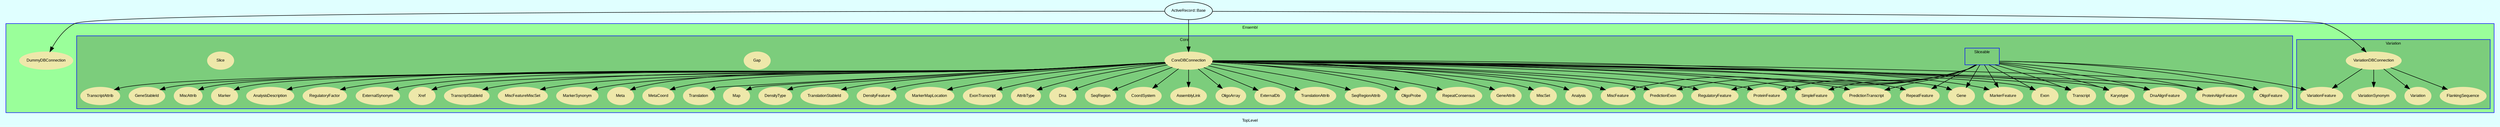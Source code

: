 digraph TopLevel {
    compound = true
    bgcolor = lightcyan1
    fontname = Arial
    fontsize = 8
    label = "TopLevel"
    node [
        fontname = Arial,
        fontsize = 8,
        color = black
    ]

    ActiveRecord__Base [
        URL = "classes/ActiveRecord/Base.html",
        label = "ActiveRecord::Base"
    ]

    ActiveRecord__Base -> Ensembl__DummyDBConnection [

    ]

    Ensembl__Core__Sliceable -> Ensembl__Variation__VariationFeature [
        ltail = cluster_Ensembl__Core__Sliceable
    ]

    Ensembl__Variation__VariationDBConnection -> Ensembl__Variation__VariationFeature [

    ]

    ActiveRecord__Base -> Ensembl__Variation__VariationDBConnection [

    ]

    Ensembl__Variation__VariationDBConnection -> Ensembl__Variation__FlankingSequence [

    ]

    Ensembl__Variation__VariationDBConnection -> Ensembl__Variation__VariationSynonym [

    ]

    Ensembl__Variation__VariationDBConnection -> Ensembl__Variation__Variation [

    ]

    Ensembl__Core__CoreDBConnection -> Ensembl__Core__RegulatoryFactor [

    ]

    Ensembl__Core__CoreDBConnection -> Ensembl__Core__SeqRegionAttrib [

    ]

    Ensembl__Core__CoreDBConnection -> Ensembl__Core__MiscSet [

    ]

    Ensembl__Core__Sliceable -> Ensembl__Core__Exon [
        ltail = cluster_Ensembl__Core__Sliceable
    ]

    Ensembl__Core__CoreDBConnection -> Ensembl__Core__Exon [

    ]

    Ensembl__Core__CoreDBConnection -> Ensembl__Core__AssemblyLink [

    ]

    Ensembl__Core__Sliceable -> Ensembl__Core__Transcript [
        ltail = cluster_Ensembl__Core__Sliceable
    ]

    Ensembl__Core__CoreDBConnection -> Ensembl__Core__Transcript [

    ]

    Ensembl__Core__Sliceable -> Ensembl__Core__Karyotype [
        ltail = cluster_Ensembl__Core__Sliceable
    ]

    Ensembl__Core__CoreDBConnection -> Ensembl__Core__Karyotype [

    ]

    Ensembl__Core__Sliceable -> Ensembl__Core__DnaAlignFeature [
        ltail = cluster_Ensembl__Core__Sliceable
    ]

    Ensembl__Core__CoreDBConnection -> Ensembl__Core__DnaAlignFeature [

    ]

    Ensembl__Core__CoreDBConnection -> Ensembl__Core__MarkerMapLocation [

    ]

    Ensembl__Core__CoreDBConnection -> Ensembl__Core__ExonTranscript [

    ]

    Ensembl__Core__CoreDBConnection -> Ensembl__Core__Dna [

    ]

    Ensembl__Core__Sliceable -> Ensembl__Core__ProteinAlignFeature [
        ltail = cluster_Ensembl__Core__Sliceable
    ]

    Ensembl__Core__CoreDBConnection -> Ensembl__Core__ProteinAlignFeature [

    ]

    Ensembl__Core__Sliceable -> Ensembl__Core__OligoFeature [
        ltail = cluster_Ensembl__Core__Sliceable
    ]

    Ensembl__Core__CoreDBConnection -> Ensembl__Core__OligoFeature [

    ]

    Ensembl__Core__CoreDBConnection -> Ensembl__Core__GeneAttrib [

    ]

    Ensembl__Core__Sliceable -> Ensembl__Core__MiscFeature [
        ltail = cluster_Ensembl__Core__Sliceable
    ]

    Ensembl__Core__CoreDBConnection -> Ensembl__Core__MiscFeature [

    ]

    Ensembl__Core__CoreDBConnection -> Ensembl__Core__TranscriptAttrib [

    ]

    Ensembl__Core__CoreDBConnection -> Ensembl__Core__GeneStableId [

    ]

    Ensembl__Core__CoreDBConnection -> Ensembl__Core__MiscAttrib [

    ]

    Ensembl__Core__CoreDBConnection -> Ensembl__Core__Marker [

    ]

    Ensembl__Core__CoreDBConnection -> Ensembl__Core__AnalysisDescription [

    ]

    ActiveRecord__Base -> Ensembl__Core__CoreDBConnection [

    ]

    Ensembl__Core__Sliceable -> Ensembl__Core__PredictionExon [
        ltail = cluster_Ensembl__Core__Sliceable
    ]

    Ensembl__Core__CoreDBConnection -> Ensembl__Core__PredictionExon [

    ]

    Ensembl__Core__CoreDBConnection -> Ensembl__Core__ExternalSynonym [

    ]

    Ensembl__Core__CoreDBConnection -> Ensembl__Core__Xref [

    ]

    Ensembl__Core__CoreDBConnection -> Ensembl__Core__TranscriptStableId [

    ]

    Ensembl__Core__CoreDBConnection -> Ensembl__Core__MiscFeatureMiscSet [

    ]

    Ensembl__Core__CoreDBConnection -> Ensembl__Core__MarkerSynonym [

    ]

    Ensembl__Core__CoreDBConnection -> Ensembl__Core__Meta [

    ]

    Ensembl__Core__CoreDBConnection -> Ensembl__Core__MetaCoord [

    ]

    Ensembl__Core__CoreDBConnection -> Ensembl__Core__Translation [

    ]

    Ensembl__Core__CoreDBConnection -> Ensembl__Core__Map [

    ]

    Ensembl__Core__CoreDBConnection -> Ensembl__Core__DensityType [

    ]

    Ensembl__Core__CoreDBConnection -> Ensembl__Core__TranslationStableId [

    ]

    Ensembl__Core__CoreDBConnection -> Ensembl__Core__DensityFeature [

    ]

    Ensembl__Core__Sliceable -> Ensembl__Core__RegulatoryFeature [
        ltail = cluster_Ensembl__Core__Sliceable
    ]

    Ensembl__Core__CoreDBConnection -> Ensembl__Core__RegulatoryFeature [

    ]

    Ensembl__Core__Sliceable -> Ensembl__Core__ProteinFeature [
        ltail = cluster_Ensembl__Core__Sliceable
    ]

    Ensembl__Core__CoreDBConnection -> Ensembl__Core__ProteinFeature [

    ]

    Ensembl__Core__CoreDBConnection -> Ensembl__Core__AttribType [

    ]

    Ensembl__Core__Sliceable -> Ensembl__Core__SimpleFeature [
        ltail = cluster_Ensembl__Core__Sliceable
    ]

    Ensembl__Core__CoreDBConnection -> Ensembl__Core__SimpleFeature [

    ]

    Ensembl__Core__CoreDBConnection -> Ensembl__Core__SeqRegion [

    ]

    Ensembl__Core__CoreDBConnection -> Ensembl__Core__CoordSystem [

    ]

    Ensembl__Core__Sliceable -> Ensembl__Core__PredictionTranscript [
        ltail = cluster_Ensembl__Core__Sliceable
    ]

    Ensembl__Core__CoreDBConnection -> Ensembl__Core__PredictionTranscript [

    ]

    Ensembl__Core__CoreDBConnection -> Ensembl__Core__OligoArray [

    ]

    Ensembl__Core__CoreDBConnection -> Ensembl__Core__ExternalDb [

    ]

    Ensembl__Core__CoreDBConnection -> Ensembl__Core__TranslationAttrib [

    ]

    Ensembl__Core__Sliceable -> Ensembl__Core__RepeatFeature [
        ltail = cluster_Ensembl__Core__Sliceable
    ]

    Ensembl__Core__CoreDBConnection -> Ensembl__Core__RepeatFeature [

    ]

    Ensembl__Core__CoreDBConnection -> Ensembl__Core__OligoProbe [

    ]

    Ensembl__Core__CoreDBConnection -> Ensembl__Core__RepeatConsensus [

    ]

    Ensembl__Core__Sliceable -> Ensembl__Core__Gene [
        ltail = cluster_Ensembl__Core__Sliceable
    ]

    Ensembl__Core__CoreDBConnection -> Ensembl__Core__Gene [

    ]

    Ensembl__Core__Sliceable -> Ensembl__Core__MarkerFeature [
        ltail = cluster_Ensembl__Core__Sliceable
    ]

    Ensembl__Core__CoreDBConnection -> Ensembl__Core__MarkerFeature [

    ]

    Ensembl__Core__CoreDBConnection -> Ensembl__Core__Analysis [

    ]

    subgraph cluster_Ensembl {
        fillcolor = palegreen1
        URL = "classes/Ensembl.html"
        fontname = Arial
        color = blue
        label = "Ensembl"
        style = filled
        Ensembl [
            shape = plaintext,
            height = 0.01,
            width = 0.01,
            label = ""
        ]

        Ensembl__DummyDBConnection [
            fontcolor = black,
            URL = "classes/Ensembl/DummyDBConnection.html",
            shape = ellipse,
            color = palegoldenrod,
            style = filled,
            label = "DummyDBConnection"
        ]

        subgraph cluster_Ensembl__Variation {
            fillcolor = palegreen3
            URL = "classes/Ensembl/Variation.html"
            fontname = Arial
            color = blue
            label = "Variation"
            style = filled
            Ensembl__Variation [
                shape = plaintext,
                height = 0.01,
                width = 0.01,
                label = ""
            ]

            Ensembl__Variation__VariationFeature [
                fontcolor = black,
                URL = "classes/Ensembl/Variation/VariationFeature.html",
                shape = ellipse,
                color = palegoldenrod,
                style = filled,
                label = "VariationFeature"
            ]

            Ensembl__Variation__VariationDBConnection [
                fontcolor = black,
                URL = "classes/Ensembl/Variation/VariationDBConnection.html",
                shape = ellipse,
                color = palegoldenrod,
                style = filled,
                label = "VariationDBConnection"
            ]

            Ensembl__Variation__FlankingSequence [
                fontcolor = black,
                URL = "classes/Ensembl/Variation/FlankingSequence.html",
                shape = ellipse,
                color = palegoldenrod,
                style = filled,
                label = "FlankingSequence"
            ]

            Ensembl__Variation__VariationSynonym [
                fontcolor = black,
                URL = "classes/Ensembl/Variation/VariationSynonym.html",
                shape = ellipse,
                color = palegoldenrod,
                style = filled,
                label = "VariationSynonym"
            ]

            Ensembl__Variation__Variation [
                fontcolor = black,
                URL = "classes/Ensembl/Variation/Variation.html",
                shape = ellipse,
                color = palegoldenrod,
                style = filled,
                label = "Variation"
            ]

        }

        subgraph cluster_Ensembl__Core {
            fillcolor = palegreen3
            URL = "classes/Ensembl/Core.html"
            fontname = Arial
            color = blue
            label = "Core"
            style = filled
            Ensembl__Core [
                shape = plaintext,
                height = 0.01,
                width = 0.01,
                label = ""
            ]

            Ensembl__Core__Gap [
                fontcolor = black,
                URL = "classes/Ensembl/Core/Gap.html",
                shape = ellipse,
                color = palegoldenrod,
                style = filled,
                label = "Gap"
            ]

            Ensembl__Core__RegulatoryFactor [
                fontcolor = black,
                URL = "classes/Ensembl/Core/RegulatoryFactor.html",
                shape = ellipse,
                color = palegoldenrod,
                style = filled,
                label = "RegulatoryFactor"
            ]

            Ensembl__Core__SeqRegionAttrib [
                fontcolor = black,
                URL = "classes/Ensembl/Core/SeqRegionAttrib.html",
                shape = ellipse,
                color = palegoldenrod,
                style = filled,
                label = "SeqRegionAttrib"
            ]

            Ensembl__Core__MiscSet [
                fontcolor = black,
                URL = "classes/Ensembl/Core/MiscSet.html",
                shape = ellipse,
                color = palegoldenrod,
                style = filled,
                label = "MiscSet"
            ]

            Ensembl__Core__Exon [
                fontcolor = black,
                URL = "classes/Ensembl/Core/Exon.html",
                shape = ellipse,
                color = palegoldenrod,
                style = filled,
                label = "Exon"
            ]

            Ensembl__Core__AssemblyLink [
                fontcolor = black,
                URL = "classes/Ensembl/Core/AssemblyLink.html",
                shape = ellipse,
                color = palegoldenrod,
                style = filled,
                label = "AssemblyLink"
            ]

            Ensembl__Core__Slice [
                fontcolor = black,
                URL = "classes/Ensembl/Core/Slice.html",
                shape = ellipse,
                color = palegoldenrod,
                style = filled,
                label = "Slice"
            ]

            Ensembl__Core__Transcript [
                fontcolor = black,
                URL = "classes/Ensembl/Core/Transcript.html",
                shape = ellipse,
                color = palegoldenrod,
                style = filled,
                label = "Transcript"
            ]

            Ensembl__Core__Karyotype [
                fontcolor = black,
                URL = "classes/Ensembl/Core/Karyotype.html",
                shape = ellipse,
                color = palegoldenrod,
                style = filled,
                label = "Karyotype"
            ]

            Ensembl__Core__DnaAlignFeature [
                fontcolor = black,
                URL = "classes/Ensembl/Core/DnaAlignFeature.html",
                shape = ellipse,
                color = palegoldenrod,
                style = filled,
                label = "DnaAlignFeature"
            ]

            Ensembl__Core__MarkerMapLocation [
                fontcolor = black,
                URL = "classes/Ensembl/Core/MarkerMapLocation.html",
                shape = ellipse,
                color = palegoldenrod,
                style = filled,
                label = "MarkerMapLocation"
            ]

            Ensembl__Core__ExonTranscript [
                fontcolor = black,
                URL = "classes/Ensembl/Core/ExonTranscript.html",
                shape = ellipse,
                color = palegoldenrod,
                style = filled,
                label = "ExonTranscript"
            ]

            Ensembl__Core__Dna [
                fontcolor = black,
                URL = "classes/Ensembl/Core/Dna.html",
                shape = ellipse,
                color = palegoldenrod,
                style = filled,
                label = "Dna"
            ]

            Ensembl__Core__ProteinAlignFeature [
                fontcolor = black,
                URL = "classes/Ensembl/Core/ProteinAlignFeature.html",
                shape = ellipse,
                color = palegoldenrod,
                style = filled,
                label = "ProteinAlignFeature"
            ]

            Ensembl__Core__OligoFeature [
                fontcolor = black,
                URL = "classes/Ensembl/Core/OligoFeature.html",
                shape = ellipse,
                color = palegoldenrod,
                style = filled,
                label = "OligoFeature"
            ]

            Ensembl__Core__GeneAttrib [
                fontcolor = black,
                URL = "classes/Ensembl/Core/GeneAttrib.html",
                shape = ellipse,
                color = palegoldenrod,
                style = filled,
                label = "GeneAttrib"
            ]

            Ensembl__Core__MiscFeature [
                fontcolor = black,
                URL = "classes/Ensembl/Core/MiscFeature.html",
                shape = ellipse,
                color = palegoldenrod,
                style = filled,
                label = "MiscFeature"
            ]

            Ensembl__Core__TranscriptAttrib [
                fontcolor = black,
                URL = "classes/Ensembl/Core/TranscriptAttrib.html",
                shape = ellipse,
                color = palegoldenrod,
                style = filled,
                label = "TranscriptAttrib"
            ]

            Ensembl__Core__GeneStableId [
                fontcolor = black,
                URL = "classes/Ensembl/Core/GeneStableId.html",
                shape = ellipse,
                color = palegoldenrod,
                style = filled,
                label = "GeneStableId"
            ]

            Ensembl__Core__MiscAttrib [
                fontcolor = black,
                URL = "classes/Ensembl/Core/MiscAttrib.html",
                shape = ellipse,
                color = palegoldenrod,
                style = filled,
                label = "MiscAttrib"
            ]

            Ensembl__Core__Marker [
                fontcolor = black,
                URL = "classes/Ensembl/Core/Marker.html",
                shape = ellipse,
                color = palegoldenrod,
                style = filled,
                label = "Marker"
            ]

            Ensembl__Core__AnalysisDescription [
                fontcolor = black,
                URL = "classes/Ensembl/Core/AnalysisDescription.html",
                shape = ellipse,
                color = palegoldenrod,
                style = filled,
                label = "AnalysisDescription"
            ]

            Ensembl__Core__CoreDBConnection [
                fontcolor = black,
                URL = "classes/Ensembl/Core/CoreDBConnection.html",
                shape = ellipse,
                color = palegoldenrod,
                style = filled,
                label = "CoreDBConnection"
            ]

            Ensembl__Core__PredictionExon [
                fontcolor = black,
                URL = "classes/Ensembl/Core/PredictionExon.html",
                shape = ellipse,
                color = palegoldenrod,
                style = filled,
                label = "PredictionExon"
            ]

            Ensembl__Core__ExternalSynonym [
                fontcolor = black,
                URL = "classes/Ensembl/Core/ExternalSynonym.html",
                shape = ellipse,
                color = palegoldenrod,
                style = filled,
                label = "ExternalSynonym"
            ]

            Ensembl__Core__Xref [
                fontcolor = black,
                URL = "classes/Ensembl/Core/Xref.html",
                shape = ellipse,
                color = palegoldenrod,
                style = filled,
                label = "Xref"
            ]

            Ensembl__Core__TranscriptStableId [
                fontcolor = black,
                URL = "classes/Ensembl/Core/TranscriptStableId.html",
                shape = ellipse,
                color = palegoldenrod,
                style = filled,
                label = "TranscriptStableId"
            ]

            Ensembl__Core__MiscFeatureMiscSet [
                fontcolor = black,
                URL = "classes/Ensembl/Core/MiscFeatureMiscSet.html",
                shape = ellipse,
                color = palegoldenrod,
                style = filled,
                label = "MiscFeatureMiscSet"
            ]

            Ensembl__Core__MarkerSynonym [
                fontcolor = black,
                URL = "classes/Ensembl/Core/MarkerSynonym.html",
                shape = ellipse,
                color = palegoldenrod,
                style = filled,
                label = "MarkerSynonym"
            ]

            Ensembl__Core__Meta [
                fontcolor = black,
                URL = "classes/Ensembl/Core/Meta.html",
                shape = ellipse,
                color = palegoldenrod,
                style = filled,
                label = "Meta"
            ]

            Ensembl__Core__MetaCoord [
                fontcolor = black,
                URL = "classes/Ensembl/Core/MetaCoord.html",
                shape = ellipse,
                color = palegoldenrod,
                style = filled,
                label = "MetaCoord"
            ]

            Ensembl__Core__Translation [
                fontcolor = black,
                URL = "classes/Ensembl/Core/Translation.html",
                shape = ellipse,
                color = palegoldenrod,
                style = filled,
                label = "Translation"
            ]

            Ensembl__Core__Map [
                fontcolor = black,
                URL = "classes/Ensembl/Core/Map.html",
                shape = ellipse,
                color = palegoldenrod,
                style = filled,
                label = "Map"
            ]

            Ensembl__Core__DensityType [
                fontcolor = black,
                URL = "classes/Ensembl/Core/DensityType.html",
                shape = ellipse,
                color = palegoldenrod,
                style = filled,
                label = "DensityType"
            ]

            Ensembl__Core__TranslationStableId [
                fontcolor = black,
                URL = "classes/Ensembl/Core/TranslationStableId.html",
                shape = ellipse,
                color = palegoldenrod,
                style = filled,
                label = "TranslationStableId"
            ]

            Ensembl__Core__DensityFeature [
                fontcolor = black,
                URL = "classes/Ensembl/Core/DensityFeature.html",
                shape = ellipse,
                color = palegoldenrod,
                style = filled,
                label = "DensityFeature"
            ]

            Ensembl__Core__RegulatoryFeature [
                fontcolor = black,
                URL = "classes/Ensembl/Core/RegulatoryFeature.html",
                shape = ellipse,
                color = palegoldenrod,
                style = filled,
                label = "RegulatoryFeature"
            ]

            Ensembl__Core__ProteinFeature [
                fontcolor = black,
                URL = "classes/Ensembl/Core/ProteinFeature.html",
                shape = ellipse,
                color = palegoldenrod,
                style = filled,
                label = "ProteinFeature"
            ]

            Ensembl__Core__AttribType [
                fontcolor = black,
                URL = "classes/Ensembl/Core/AttribType.html",
                shape = ellipse,
                color = palegoldenrod,
                style = filled,
                label = "AttribType"
            ]

            Ensembl__Core__SimpleFeature [
                fontcolor = black,
                URL = "classes/Ensembl/Core/SimpleFeature.html",
                shape = ellipse,
                color = palegoldenrod,
                style = filled,
                label = "SimpleFeature"
            ]

            Ensembl__Core__SeqRegion [
                fontcolor = black,
                URL = "classes/Ensembl/Core/SeqRegion.html",
                shape = ellipse,
                color = palegoldenrod,
                style = filled,
                label = "SeqRegion"
            ]

            Ensembl__Core__CoordSystem [
                fontcolor = black,
                URL = "classes/Ensembl/Core/CoordSystem.html",
                shape = ellipse,
                color = palegoldenrod,
                style = filled,
                label = "CoordSystem"
            ]

            Ensembl__Core__PredictionTranscript [
                fontcolor = black,
                URL = "classes/Ensembl/Core/PredictionTranscript.html",
                shape = ellipse,
                color = palegoldenrod,
                style = filled,
                label = "PredictionTranscript"
            ]

            Ensembl__Core__OligoArray [
                fontcolor = black,
                URL = "classes/Ensembl/Core/OligoArray.html",
                shape = ellipse,
                color = palegoldenrod,
                style = filled,
                label = "OligoArray"
            ]

            Ensembl__Core__ExternalDb [
                fontcolor = black,
                URL = "classes/Ensembl/Core/ExternalDb.html",
                shape = ellipse,
                color = palegoldenrod,
                style = filled,
                label = "ExternalDb"
            ]

            Ensembl__Core__TranslationAttrib [
                fontcolor = black,
                URL = "classes/Ensembl/Core/TranslationAttrib.html",
                shape = ellipse,
                color = palegoldenrod,
                style = filled,
                label = "TranslationAttrib"
            ]

            Ensembl__Core__RepeatFeature [
                fontcolor = black,
                URL = "classes/Ensembl/Core/RepeatFeature.html",
                shape = ellipse,
                color = palegoldenrod,
                style = filled,
                label = "RepeatFeature"
            ]

            Ensembl__Core__OligoProbe [
                fontcolor = black,
                URL = "classes/Ensembl/Core/OligoProbe.html",
                shape = ellipse,
                color = palegoldenrod,
                style = filled,
                label = "OligoProbe"
            ]

            Ensembl__Core__RepeatConsensus [
                fontcolor = black,
                URL = "classes/Ensembl/Core/RepeatConsensus.html",
                shape = ellipse,
                color = palegoldenrod,
                style = filled,
                label = "RepeatConsensus"
            ]

            Ensembl__Core__Gene [
                fontcolor = black,
                URL = "classes/Ensembl/Core/Gene.html",
                shape = ellipse,
                color = palegoldenrod,
                style = filled,
                label = "Gene"
            ]

            Ensembl__Core__MarkerFeature [
                fontcolor = black,
                URL = "classes/Ensembl/Core/MarkerFeature.html",
                shape = ellipse,
                color = palegoldenrod,
                style = filled,
                label = "MarkerFeature"
            ]

            Ensembl__Core__Analysis [
                fontcolor = black,
                URL = "classes/Ensembl/Core/Analysis.html",
                shape = ellipse,
                color = palegoldenrod,
                style = filled,
                label = "Analysis"
            ]

            subgraph cluster_Ensembl__Core__Sliceable {
                fillcolor = palegreen3
                URL = "classes/Ensembl/Core/Sliceable.html"
                fontname = Arial
                color = blue
                label = "Sliceable"
                style = filled
                Ensembl__Core__Sliceable [
                    shape = plaintext,
                    height = 0.01,
                    width = 0.75,
                    label = ""
                ]

            }

        }

    }

}


